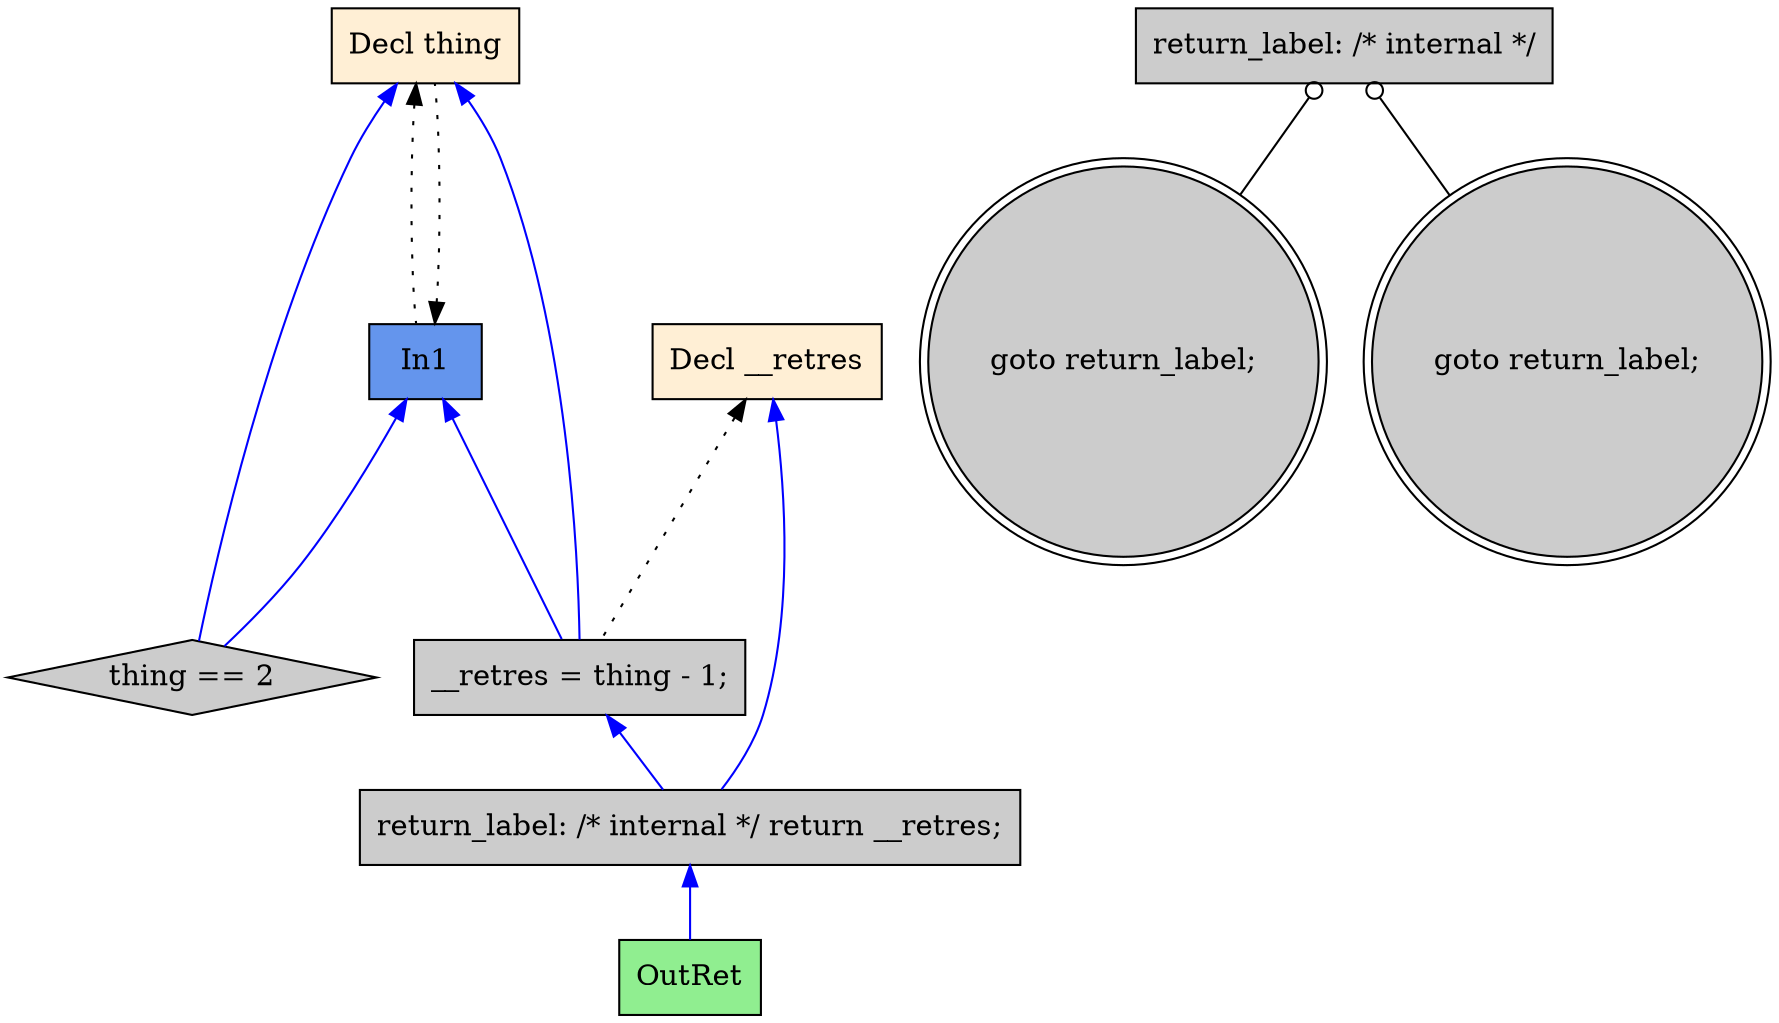 digraph G {
  rankdir=TB;
  node [style=filled];
  6 [shape=box, fillcolor="#FFEFD5", label="Decl thing"];
  7 [shape=box, fillcolor="#6495ED", label="In1"];
  8 [shape=box, fillcolor="#FFEFD5", label="Decl __retres"];
  9 [shape=diamond, fillcolor="#CCCCCC", label="thing == 2"];
  10 [shape=box, fillcolor="#CCCCCC", label="__retres = thing - 1;"];
  11 [shape=doublecircle, fillcolor="#CCCCCC", label="goto return_label;"];
  12 [shape=box, fillcolor="#CCCCCC", label="return_label: /* internal */"];
  13 [shape=doublecircle, fillcolor="#CCCCCC", label="goto return_label;"];
  14 [shape=box, fillcolor="#CCCCCC",
      label="return_label: /* internal */ return __retres;"];
  15 [shape=box, fillcolor="#90EE90", label="OutRet"];
  
  
  edge [dir=back];
  7 -> 6 [style=dotted, color="#000000"];
  6 -> 7 [style=dotted, color="#000000"];
  6 -> 9 [color="#0000FF"];
  7 -> 9 [color="#0000FF"];
  6 -> 10 [color="#0000FF"];
  7 -> 10 [color="#0000FF"];
  8 -> 10 [style=dotted, color="#000000"];
  12 -> 11 [arrowtail=odot, color="#000000"];
  12 -> 13 [arrowtail=odot, color="#000000"];
  8 -> 14 [color="#0000FF"];
  10 -> 14 [color="#0000FF"];
  14 -> 15 [color="#0000FF"];
  
  }